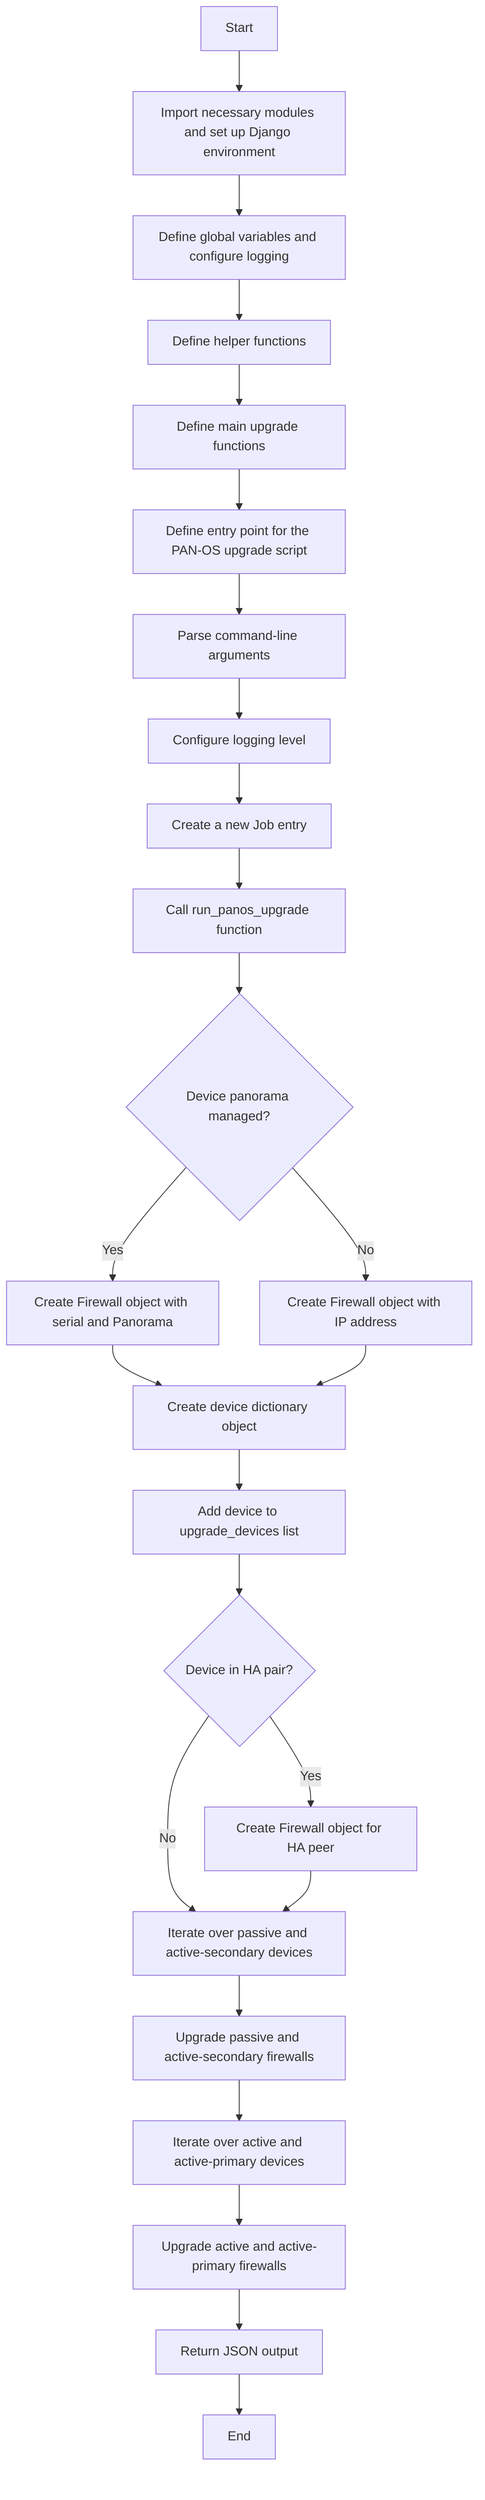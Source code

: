 graph TD
    A[Start] --> B[Import necessary modules and set up Django environment]
    B --> C[Define global variables and configure logging]
    C --> D[Define helper functions]
    D --> E[Define main upgrade functions]
    E --> F[Define entry point for the PAN-OS upgrade script]
    F --> G[Parse command-line arguments]
    G --> H[Configure logging level]
    H --> I[Create a new Job entry]
    I --> J[Call run_panos_upgrade function]
    J --> K{Device panorama managed?}
    K -->|Yes| L[Create Firewall object with serial and Panorama]
    K -->|No| M[Create Firewall object with IP address]
    L --> N[Create device dictionary object]
    M --> N
    N --> O[Add device to upgrade_devices list]
    O --> P{Device in HA pair?}
    P -->|Yes| Q[Create Firewall object for HA peer]
    P -->|No| R[Iterate over passive and active-secondary devices]
    Q --> R
    R --> S[Upgrade passive and active-secondary firewalls]
    S --> T[Iterate over active and active-primary devices]
    T --> U[Upgrade active and active-primary firewalls]
    U --> V[Return JSON output]
    V --> W[End]